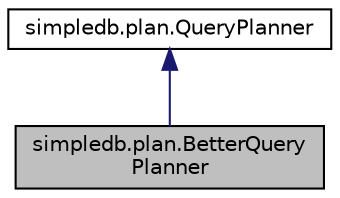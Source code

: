 digraph "simpledb.plan.BetterQueryPlanner"
{
  edge [fontname="Helvetica",fontsize="10",labelfontname="Helvetica",labelfontsize="10"];
  node [fontname="Helvetica",fontsize="10",shape=record];
  Node0 [label="simpledb.plan.BetterQuery\lPlanner",height=0.2,width=0.4,color="black", fillcolor="grey75", style="filled", fontcolor="black"];
  Node1 -> Node0 [dir="back",color="midnightblue",fontsize="10",style="solid",fontname="Helvetica"];
  Node1 [label="simpledb.plan.QueryPlanner",height=0.2,width=0.4,color="black", fillcolor="white", style="filled",URL="$interfacesimpledb_1_1plan_1_1QueryPlanner.html"];
}
